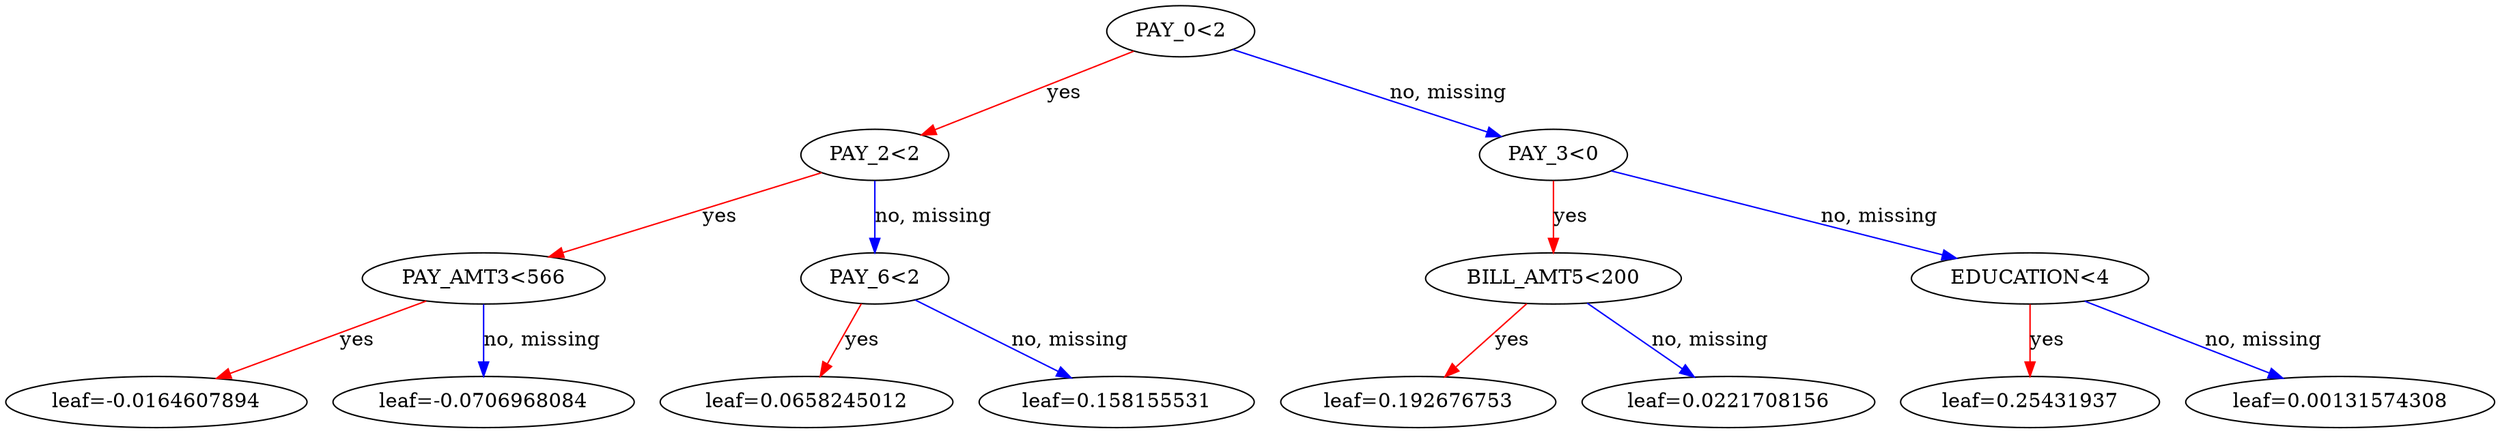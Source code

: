digraph {
    graph [ rankdir=TB ]

    0 [ label="PAY_0<2" ]
    0 -> 1 [label="yes" color="#FF0000"]
    0 -> 2 [label="no, missing" color="#0000FF"]

    1 [ label="PAY_2<2" ]
    1 -> 3 [label="yes" color="#FF0000"]
    1 -> 4 [label="no, missing" color="#0000FF"]

    3 [ label="PAY_AMT3<566" ]
    3 -> 7 [label="yes" color="#FF0000"]
    3 -> 8 [label="no, missing" color="#0000FF"]

    7 [ label="leaf=-0.0164607894" ]

    8 [ label="leaf=-0.0706968084" ]

    4 [ label="PAY_6<2" ]
    4 -> 9 [label="yes" color="#FF0000"]
    4 -> 10 [label="no, missing" color="#0000FF"]

    9 [ label="leaf=0.0658245012" ]

    10 [ label="leaf=0.158155531" ]

    2 [ label="PAY_3<0" ]
    2 -> 5 [label="yes" color="#FF0000"]
    2 -> 6 [label="no, missing" color="#0000FF"]

    5 [ label="BILL_AMT5<200" ]
    5 -> 11 [label="yes" color="#FF0000"]
    5 -> 12 [label="no, missing" color="#0000FF"]

    11 [ label="leaf=0.192676753" ]

    12 [ label="leaf=0.0221708156" ]

    6 [ label="EDUCATION<4" ]
    6 -> 13 [label="yes" color="#FF0000"]
    6 -> 14 [label="no, missing" color="#0000FF"]

    13 [ label="leaf=0.25431937" ]

    14 [ label="leaf=0.00131574308" ]
}
